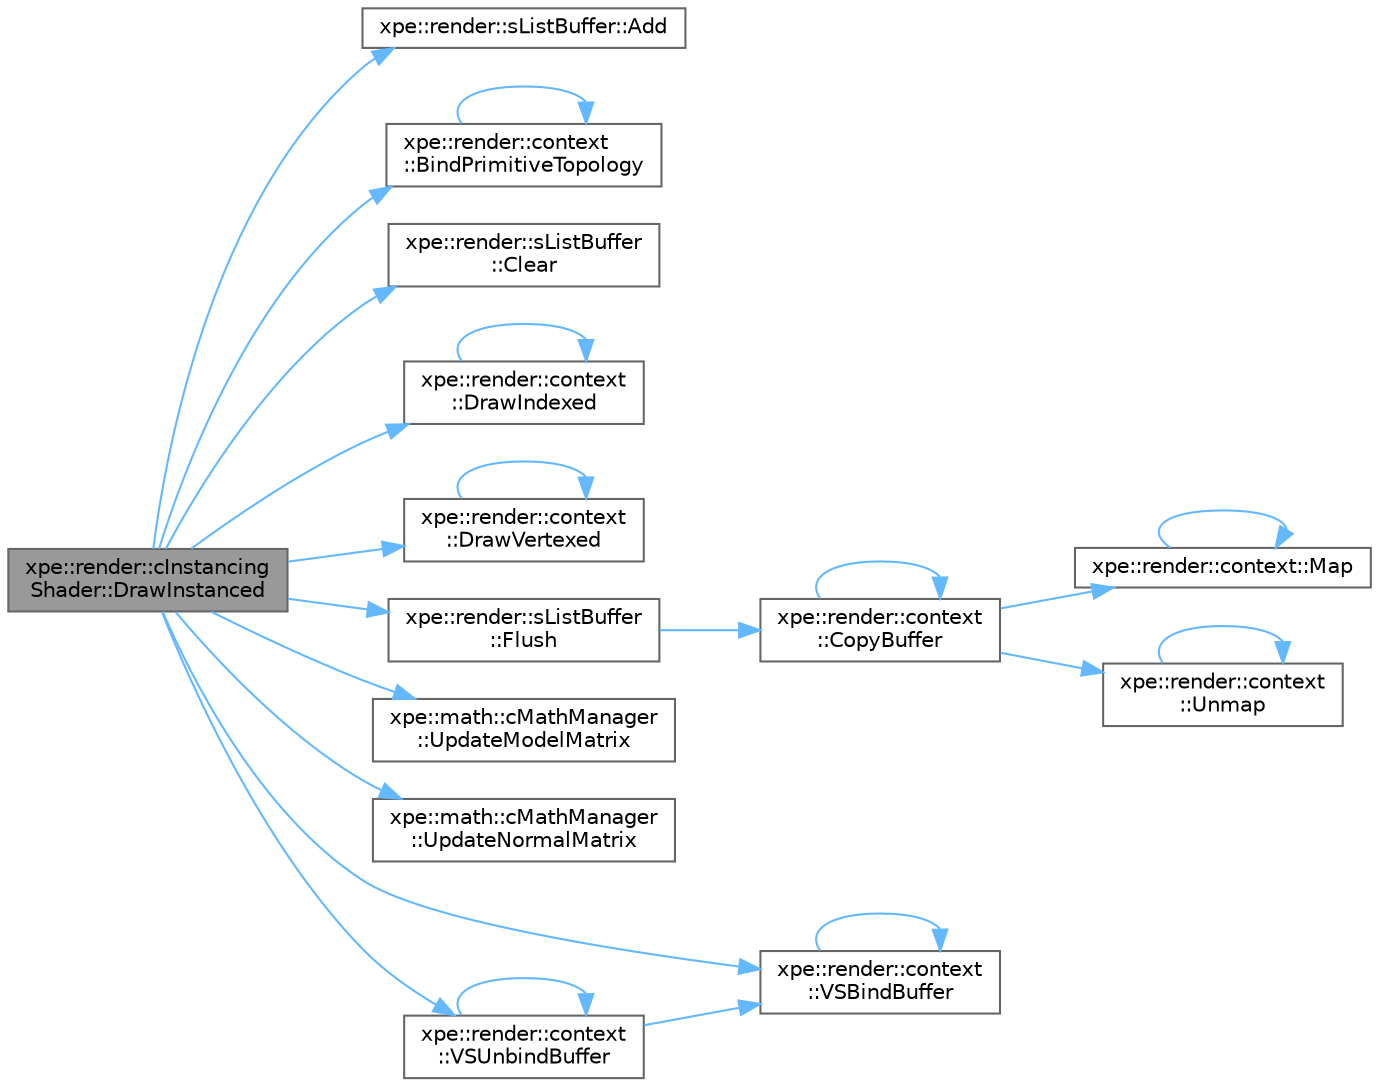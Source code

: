 digraph "xpe::render::cInstancingShader::DrawInstanced"
{
 // LATEX_PDF_SIZE
  bgcolor="transparent";
  edge [fontname=Helvetica,fontsize=10,labelfontname=Helvetica,labelfontsize=10];
  node [fontname=Helvetica,fontsize=10,shape=box,height=0.2,width=0.4];
  rankdir="LR";
  Node1 [id="Node000001",label="xpe::render::cInstancing\lShader::DrawInstanced",height=0.2,width=0.4,color="gray40", fillcolor="grey60", style="filled", fontcolor="black",tooltip=" "];
  Node1 -> Node2 [id="edge23_Node000001_Node000002",color="steelblue1",style="solid",tooltip=" "];
  Node2 [id="Node000002",label="xpe::render::sListBuffer::Add",height=0.2,width=0.4,color="grey40", fillcolor="white", style="filled",URL="$classxpe_1_1render_1_1s_list_buffer.html#a915d07581a0582453afaa6057d734476",tooltip=" "];
  Node1 -> Node3 [id="edge24_Node000001_Node000003",color="steelblue1",style="solid",tooltip=" "];
  Node3 [id="Node000003",label="xpe::render::context\l::BindPrimitiveTopology",height=0.2,width=0.4,color="grey40", fillcolor="white", style="filled",URL="$namespacexpe_1_1render_1_1context.html#a57085dc2ff5ca279f149c984962121c1",tooltip=" "];
  Node3 -> Node3 [id="edge25_Node000003_Node000003",color="steelblue1",style="solid",tooltip=" "];
  Node1 -> Node4 [id="edge26_Node000001_Node000004",color="steelblue1",style="solid",tooltip=" "];
  Node4 [id="Node000004",label="xpe::render::sListBuffer\l::Clear",height=0.2,width=0.4,color="grey40", fillcolor="white", style="filled",URL="$classxpe_1_1render_1_1s_list_buffer.html#aa314c4a7aca6c0623cd4ac495925eae7",tooltip=" "];
  Node1 -> Node5 [id="edge27_Node000001_Node000005",color="steelblue1",style="solid",tooltip=" "];
  Node5 [id="Node000005",label="xpe::render::context\l::DrawIndexed",height=0.2,width=0.4,color="grey40", fillcolor="white", style="filled",URL="$namespacexpe_1_1render_1_1context.html#a535d65fcd9491e2ec65cf429ca2a78f2",tooltip=" "];
  Node5 -> Node5 [id="edge28_Node000005_Node000005",color="steelblue1",style="solid",tooltip=" "];
  Node1 -> Node6 [id="edge29_Node000001_Node000006",color="steelblue1",style="solid",tooltip=" "];
  Node6 [id="Node000006",label="xpe::render::context\l::DrawVertexed",height=0.2,width=0.4,color="grey40", fillcolor="white", style="filled",URL="$namespacexpe_1_1render_1_1context.html#a35565aa9f1c079d979b1d23b103134a1",tooltip=" "];
  Node6 -> Node6 [id="edge30_Node000006_Node000006",color="steelblue1",style="solid",tooltip=" "];
  Node1 -> Node7 [id="edge31_Node000001_Node000007",color="steelblue1",style="solid",tooltip=" "];
  Node7 [id="Node000007",label="xpe::render::sListBuffer\l::Flush",height=0.2,width=0.4,color="grey40", fillcolor="white", style="filled",URL="$classxpe_1_1render_1_1s_list_buffer.html#ad9de1835e029836261d585eec95bedd5",tooltip=" "];
  Node7 -> Node8 [id="edge32_Node000007_Node000008",color="steelblue1",style="solid",tooltip=" "];
  Node8 [id="Node000008",label="xpe::render::context\l::CopyBuffer",height=0.2,width=0.4,color="grey40", fillcolor="white", style="filled",URL="$namespacexpe_1_1render_1_1context.html#a43a3526ddcb06eddda247d1457ae02b3",tooltip=" "];
  Node8 -> Node8 [id="edge33_Node000008_Node000008",color="steelblue1",style="solid",tooltip=" "];
  Node8 -> Node9 [id="edge34_Node000008_Node000009",color="steelblue1",style="solid",tooltip=" "];
  Node9 [id="Node000009",label="xpe::render::context::Map",height=0.2,width=0.4,color="grey40", fillcolor="white", style="filled",URL="$namespacexpe_1_1render_1_1context.html#a4307865df88da4fb54e36f929b6f88a5",tooltip=" "];
  Node9 -> Node9 [id="edge35_Node000009_Node000009",color="steelblue1",style="solid",tooltip=" "];
  Node8 -> Node10 [id="edge36_Node000008_Node000010",color="steelblue1",style="solid",tooltip=" "];
  Node10 [id="Node000010",label="xpe::render::context\l::Unmap",height=0.2,width=0.4,color="grey40", fillcolor="white", style="filled",URL="$namespacexpe_1_1render_1_1context.html#a32b89671df27bd47193c116873b60f3e",tooltip=" "];
  Node10 -> Node10 [id="edge37_Node000010_Node000010",color="steelblue1",style="solid",tooltip=" "];
  Node1 -> Node11 [id="edge38_Node000001_Node000011",color="steelblue1",style="solid",tooltip=" "];
  Node11 [id="Node000011",label="xpe::math::cMathManager\l::UpdateModelMatrix",height=0.2,width=0.4,color="grey40", fillcolor="white", style="filled",URL="$classxpe_1_1math_1_1c_math_manager.html#a28fcdb1fcf8dfc293764646ecd419a82",tooltip=" "];
  Node1 -> Node12 [id="edge39_Node000001_Node000012",color="steelblue1",style="solid",tooltip=" "];
  Node12 [id="Node000012",label="xpe::math::cMathManager\l::UpdateNormalMatrix",height=0.2,width=0.4,color="grey40", fillcolor="white", style="filled",URL="$classxpe_1_1math_1_1c_math_manager.html#aba300145da6a5beaf3d4b76b99ea5e50",tooltip=" "];
  Node1 -> Node13 [id="edge40_Node000001_Node000013",color="steelblue1",style="solid",tooltip=" "];
  Node13 [id="Node000013",label="xpe::render::context\l::VSBindBuffer",height=0.2,width=0.4,color="grey40", fillcolor="white", style="filled",URL="$namespacexpe_1_1render_1_1context.html#ad9d47407f33b3d590885b9f5a997a78c",tooltip=" "];
  Node13 -> Node13 [id="edge41_Node000013_Node000013",color="steelblue1",style="solid",tooltip=" "];
  Node1 -> Node14 [id="edge42_Node000001_Node000014",color="steelblue1",style="solid",tooltip=" "];
  Node14 [id="Node000014",label="xpe::render::context\l::VSUnbindBuffer",height=0.2,width=0.4,color="grey40", fillcolor="white", style="filled",URL="$namespacexpe_1_1render_1_1context.html#a14b40b432d37f92276a1766f9e1a39a2",tooltip=" "];
  Node14 -> Node13 [id="edge43_Node000014_Node000013",color="steelblue1",style="solid",tooltip=" "];
  Node14 -> Node14 [id="edge44_Node000014_Node000014",color="steelblue1",style="solid",tooltip=" "];
}
